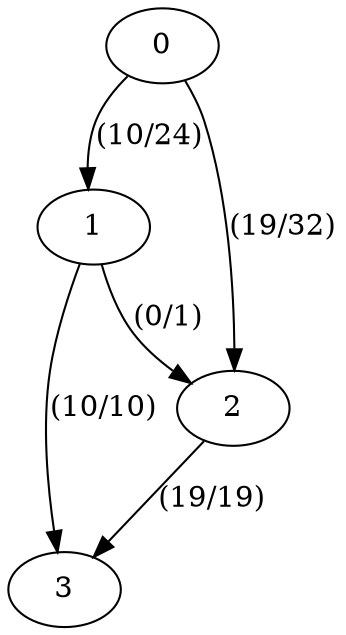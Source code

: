 digraph G {
1 -> 2[label="(0/1)"];
1 -> 3[label="(10/10)"];
0 -> 1[label="(10/24)"];
0 -> 2[label="(19/32)"];
2 -> 3[label="(19/19)"];
}